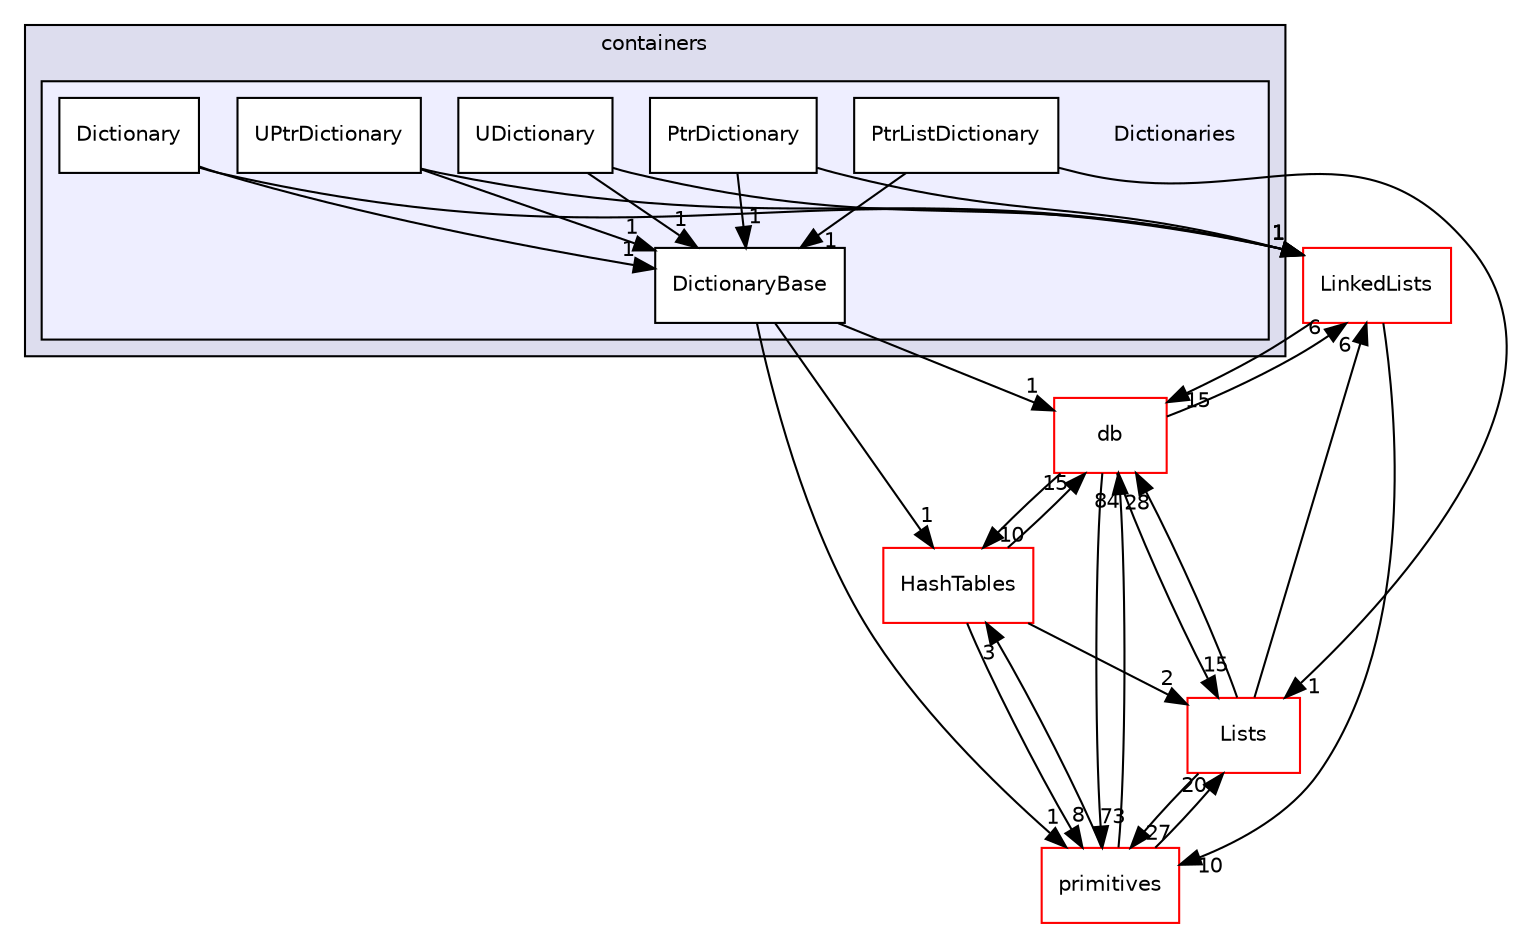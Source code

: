 digraph "src/OpenFOAM/containers/Dictionaries" {
  bgcolor=transparent;
  compound=true
  node [ fontsize="10", fontname="Helvetica"];
  edge [ labelfontsize="10", labelfontname="Helvetica"];
  subgraph clusterdir_19d0872053bde092be81d7fe3f56cbf7 {
    graph [ bgcolor="#ddddee", pencolor="black", label="containers" fontname="Helvetica", fontsize="10", URL="dir_19d0872053bde092be81d7fe3f56cbf7.html"]
  subgraph clusterdir_4f2e58bca614b0b5e09a6a47af6ca3c2 {
    graph [ bgcolor="#eeeeff", pencolor="black", label="" URL="dir_4f2e58bca614b0b5e09a6a47af6ca3c2.html"];
    dir_4f2e58bca614b0b5e09a6a47af6ca3c2 [shape=plaintext label="Dictionaries"];
    dir_f9c2793dac95705f270d2d3be721e846 [shape=box label="Dictionary" color="black" fillcolor="white" style="filled" URL="dir_f9c2793dac95705f270d2d3be721e846.html"];
    dir_217028059cea324bae2d14ed83dd4c99 [shape=box label="DictionaryBase" color="black" fillcolor="white" style="filled" URL="dir_217028059cea324bae2d14ed83dd4c99.html"];
    dir_bd6223f71094bb6ef57261827e2abf3a [shape=box label="PtrDictionary" color="black" fillcolor="white" style="filled" URL="dir_bd6223f71094bb6ef57261827e2abf3a.html"];
    dir_2828c7d87dae2b8df371b4de4ad3114b [shape=box label="PtrListDictionary" color="black" fillcolor="white" style="filled" URL="dir_2828c7d87dae2b8df371b4de4ad3114b.html"];
    dir_6acf90320bbc5406893d607182da3873 [shape=box label="UDictionary" color="black" fillcolor="white" style="filled" URL="dir_6acf90320bbc5406893d607182da3873.html"];
    dir_4e5d4d3b08d1fda9e86dd6f98a8735a4 [shape=box label="UPtrDictionary" color="black" fillcolor="white" style="filled" URL="dir_4e5d4d3b08d1fda9e86dd6f98a8735a4.html"];
  }
  }
  dir_46dbcbff8acc0ae94a21b2306d4033de [shape=box label="HashTables" color="red" URL="dir_46dbcbff8acc0ae94a21b2306d4033de.html"];
  dir_63c634f7a7cfd679ac26c67fb30fc32f [shape=box label="db" color="red" URL="dir_63c634f7a7cfd679ac26c67fb30fc32f.html"];
  dir_3e50f45338116b169052b428016851aa [shape=box label="primitives" color="red" URL="dir_3e50f45338116b169052b428016851aa.html"];
  dir_f87fe3b02e96c330e8a853ff310f1666 [shape=box label="Lists" color="red" URL="dir_f87fe3b02e96c330e8a853ff310f1666.html"];
  dir_1ceeb2d59d8f320bd70a3a0eeca6c137 [shape=box label="LinkedLists" color="red" URL="dir_1ceeb2d59d8f320bd70a3a0eeca6c137.html"];
  dir_2828c7d87dae2b8df371b4de4ad3114b->dir_217028059cea324bae2d14ed83dd4c99 [headlabel="1", labeldistance=1.5 headhref="dir_001887_001885.html"];
  dir_2828c7d87dae2b8df371b4de4ad3114b->dir_f87fe3b02e96c330e8a853ff310f1666 [headlabel="1", labeldistance=1.5 headhref="dir_001887_001909.html"];
  dir_4e5d4d3b08d1fda9e86dd6f98a8735a4->dir_217028059cea324bae2d14ed83dd4c99 [headlabel="1", labeldistance=1.5 headhref="dir_001889_001885.html"];
  dir_4e5d4d3b08d1fda9e86dd6f98a8735a4->dir_1ceeb2d59d8f320bd70a3a0eeca6c137 [headlabel="1", labeldistance=1.5 headhref="dir_001889_001899.html"];
  dir_46dbcbff8acc0ae94a21b2306d4033de->dir_63c634f7a7cfd679ac26c67fb30fc32f [headlabel="15", labeldistance=1.5 headhref="dir_001890_001929.html"];
  dir_46dbcbff8acc0ae94a21b2306d4033de->dir_3e50f45338116b169052b428016851aa [headlabel="8", labeldistance=1.5 headhref="dir_001890_002298.html"];
  dir_46dbcbff8acc0ae94a21b2306d4033de->dir_f87fe3b02e96c330e8a853ff310f1666 [headlabel="2", labeldistance=1.5 headhref="dir_001890_001909.html"];
  dir_6acf90320bbc5406893d607182da3873->dir_217028059cea324bae2d14ed83dd4c99 [headlabel="1", labeldistance=1.5 headhref="dir_001888_001885.html"];
  dir_6acf90320bbc5406893d607182da3873->dir_1ceeb2d59d8f320bd70a3a0eeca6c137 [headlabel="1", labeldistance=1.5 headhref="dir_001888_001899.html"];
  dir_f9c2793dac95705f270d2d3be721e846->dir_217028059cea324bae2d14ed83dd4c99 [headlabel="1", labeldistance=1.5 headhref="dir_001884_001885.html"];
  dir_f9c2793dac95705f270d2d3be721e846->dir_1ceeb2d59d8f320bd70a3a0eeca6c137 [headlabel="1", labeldistance=1.5 headhref="dir_001884_001899.html"];
  dir_bd6223f71094bb6ef57261827e2abf3a->dir_217028059cea324bae2d14ed83dd4c99 [headlabel="1", labeldistance=1.5 headhref="dir_001886_001885.html"];
  dir_bd6223f71094bb6ef57261827e2abf3a->dir_1ceeb2d59d8f320bd70a3a0eeca6c137 [headlabel="1", labeldistance=1.5 headhref="dir_001886_001899.html"];
  dir_63c634f7a7cfd679ac26c67fb30fc32f->dir_46dbcbff8acc0ae94a21b2306d4033de [headlabel="10", labeldistance=1.5 headhref="dir_001929_001890.html"];
  dir_63c634f7a7cfd679ac26c67fb30fc32f->dir_3e50f45338116b169052b428016851aa [headlabel="73", labeldistance=1.5 headhref="dir_001929_002298.html"];
  dir_63c634f7a7cfd679ac26c67fb30fc32f->dir_f87fe3b02e96c330e8a853ff310f1666 [headlabel="15", labeldistance=1.5 headhref="dir_001929_001909.html"];
  dir_63c634f7a7cfd679ac26c67fb30fc32f->dir_1ceeb2d59d8f320bd70a3a0eeca6c137 [headlabel="6", labeldistance=1.5 headhref="dir_001929_001899.html"];
  dir_3e50f45338116b169052b428016851aa->dir_46dbcbff8acc0ae94a21b2306d4033de [headlabel="3", labeldistance=1.5 headhref="dir_002298_001890.html"];
  dir_3e50f45338116b169052b428016851aa->dir_63c634f7a7cfd679ac26c67fb30fc32f [headlabel="84", labeldistance=1.5 headhref="dir_002298_001929.html"];
  dir_3e50f45338116b169052b428016851aa->dir_f87fe3b02e96c330e8a853ff310f1666 [headlabel="20", labeldistance=1.5 headhref="dir_002298_001909.html"];
  dir_217028059cea324bae2d14ed83dd4c99->dir_46dbcbff8acc0ae94a21b2306d4033de [headlabel="1", labeldistance=1.5 headhref="dir_001885_001890.html"];
  dir_217028059cea324bae2d14ed83dd4c99->dir_63c634f7a7cfd679ac26c67fb30fc32f [headlabel="1", labeldistance=1.5 headhref="dir_001885_001929.html"];
  dir_217028059cea324bae2d14ed83dd4c99->dir_3e50f45338116b169052b428016851aa [headlabel="1", labeldistance=1.5 headhref="dir_001885_002298.html"];
  dir_f87fe3b02e96c330e8a853ff310f1666->dir_63c634f7a7cfd679ac26c67fb30fc32f [headlabel="28", labeldistance=1.5 headhref="dir_001909_001929.html"];
  dir_f87fe3b02e96c330e8a853ff310f1666->dir_3e50f45338116b169052b428016851aa [headlabel="27", labeldistance=1.5 headhref="dir_001909_002298.html"];
  dir_f87fe3b02e96c330e8a853ff310f1666->dir_1ceeb2d59d8f320bd70a3a0eeca6c137 [headlabel="6", labeldistance=1.5 headhref="dir_001909_001899.html"];
  dir_1ceeb2d59d8f320bd70a3a0eeca6c137->dir_63c634f7a7cfd679ac26c67fb30fc32f [headlabel="15", labeldistance=1.5 headhref="dir_001899_001929.html"];
  dir_1ceeb2d59d8f320bd70a3a0eeca6c137->dir_3e50f45338116b169052b428016851aa [headlabel="10", labeldistance=1.5 headhref="dir_001899_002298.html"];
}
